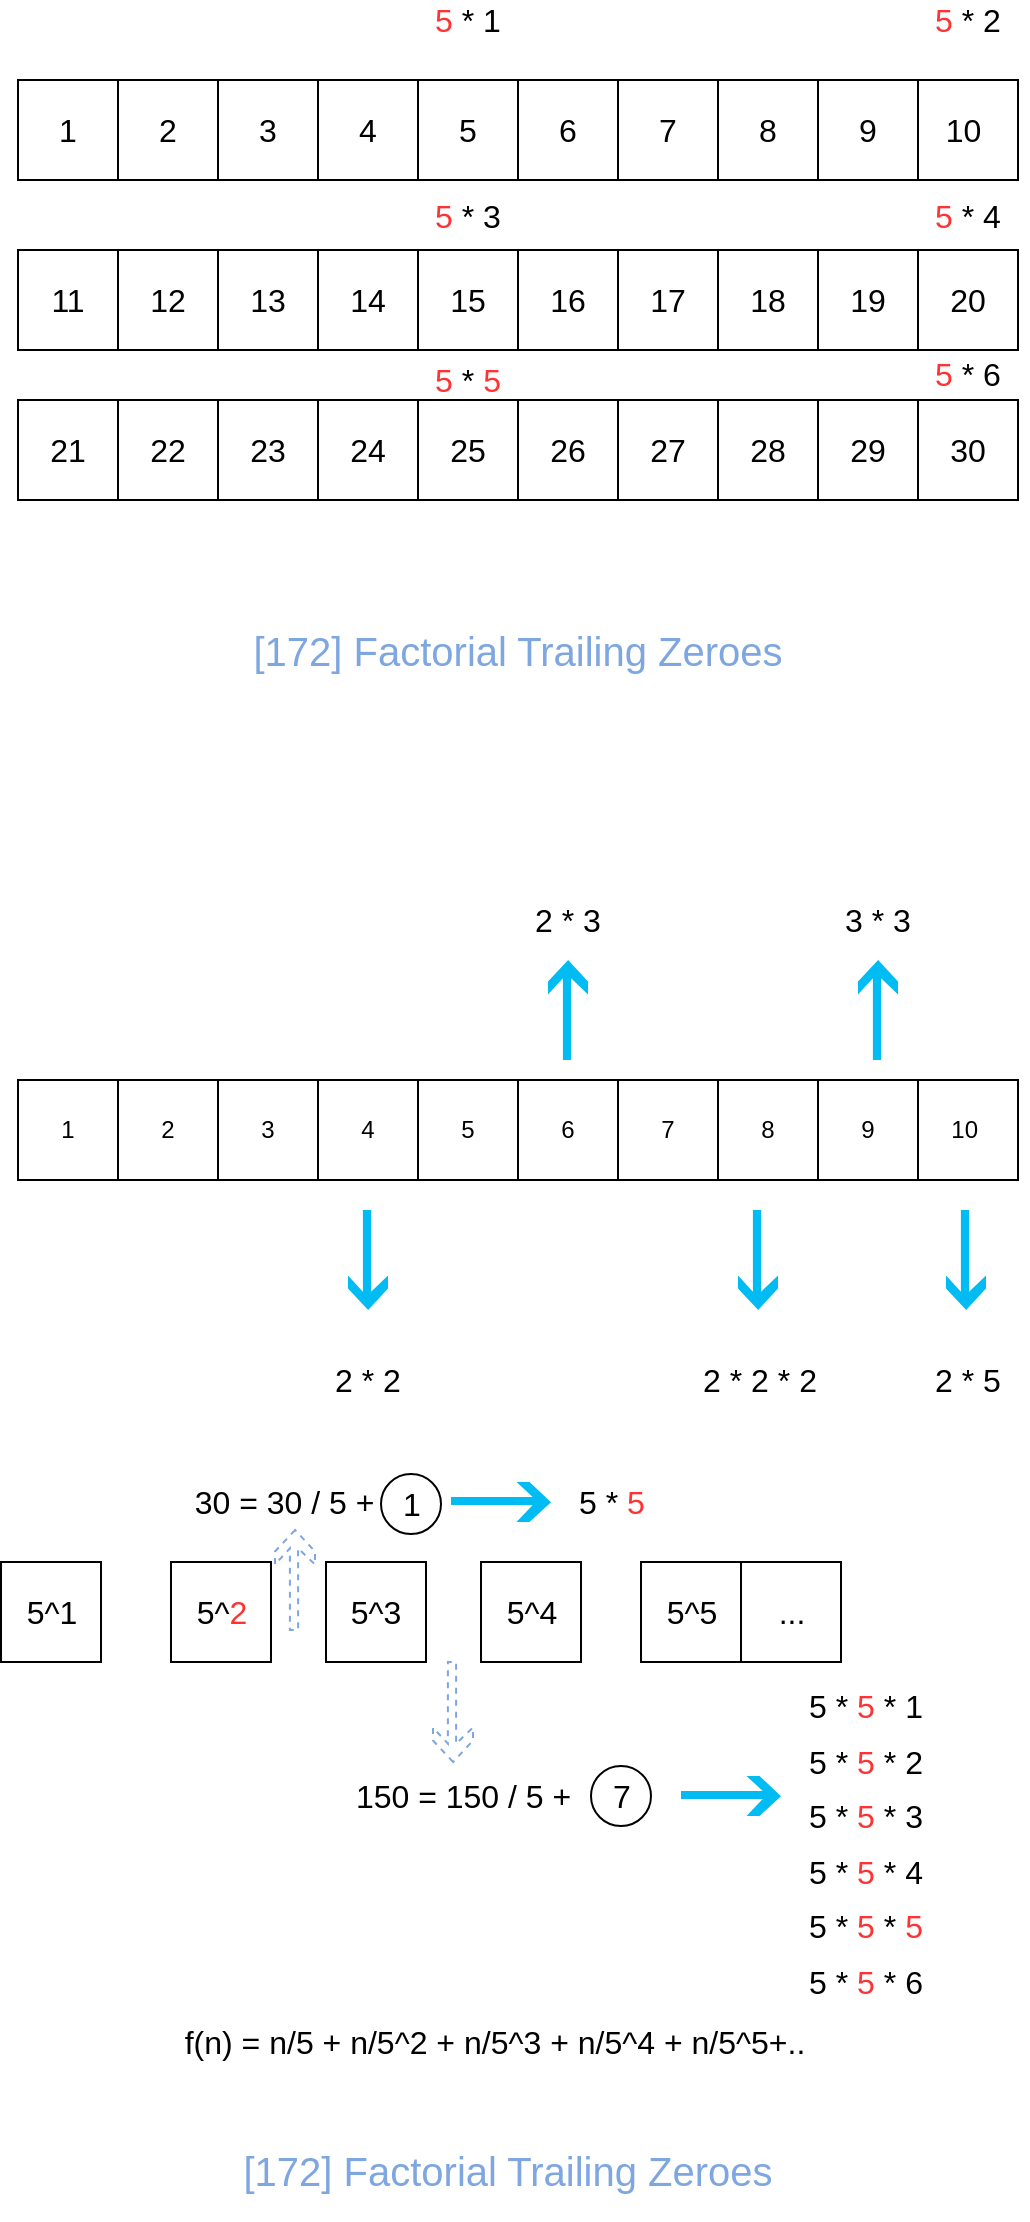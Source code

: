<mxfile version="10.6.7" type="device"><diagram id="AfA178754VddEakG0pOT" name="第 1 页"><mxGraphModel dx="1224" dy="684" grid="1" gridSize="10" guides="1" tooltips="1" connect="1" arrows="1" fold="1" page="1" pageScale="1" pageWidth="827" pageHeight="1169" math="0" shadow="0"><root><mxCell id="0"/><mxCell id="1" parent="0"/><mxCell id="xwPSEr3MRKUvFbT1bmvq-1" value="&lt;div&gt;&lt;span&gt;&lt;font color=&quot;#7ea6e0&quot; style=&quot;font-size: 20px&quot;&gt;[172] Factorial Trailing Zeroes&lt;/font&gt;&lt;/span&gt;&lt;/div&gt;" style="text;html=1;strokeColor=none;fillColor=none;align=center;verticalAlign=middle;whiteSpace=wrap;rounded=0;" vertex="1" parent="1"><mxGeometry x="260" y="340" width="320" height="50" as="geometry"/></mxCell><mxCell id="xwPSEr3MRKUvFbT1bmvq-2" value="1" style="rounded=0;whiteSpace=wrap;html=1;fontSize=16;" vertex="1" parent="1"><mxGeometry x="170" y="80" width="50" height="50" as="geometry"/></mxCell><mxCell id="xwPSEr3MRKUvFbT1bmvq-3" value="2" style="rounded=0;whiteSpace=wrap;html=1;fontSize=16;" vertex="1" parent="1"><mxGeometry x="220" y="80" width="50" height="50" as="geometry"/></mxCell><mxCell id="xwPSEr3MRKUvFbT1bmvq-4" value="3" style="rounded=0;whiteSpace=wrap;html=1;fontSize=16;" vertex="1" parent="1"><mxGeometry x="270" y="80" width="50" height="50" as="geometry"/></mxCell><mxCell id="xwPSEr3MRKUvFbT1bmvq-5" value="4" style="rounded=0;whiteSpace=wrap;html=1;fontSize=16;" vertex="1" parent="1"><mxGeometry x="320" y="80" width="50" height="50" as="geometry"/></mxCell><mxCell id="xwPSEr3MRKUvFbT1bmvq-6" value="5" style="rounded=0;whiteSpace=wrap;html=1;fontSize=16;" vertex="1" parent="1"><mxGeometry x="370" y="80" width="50" height="50" as="geometry"/></mxCell><mxCell id="xwPSEr3MRKUvFbT1bmvq-7" value="6" style="rounded=0;whiteSpace=wrap;html=1;fontSize=16;" vertex="1" parent="1"><mxGeometry x="420" y="80" width="50" height="50" as="geometry"/></mxCell><mxCell id="xwPSEr3MRKUvFbT1bmvq-8" value="7" style="rounded=0;whiteSpace=wrap;html=1;fontSize=16;" vertex="1" parent="1"><mxGeometry x="470" y="80" width="50" height="50" as="geometry"/></mxCell><mxCell id="xwPSEr3MRKUvFbT1bmvq-9" value="8" style="rounded=0;whiteSpace=wrap;html=1;fontSize=16;" vertex="1" parent="1"><mxGeometry x="520" y="80" width="50" height="50" as="geometry"/></mxCell><mxCell id="xwPSEr3MRKUvFbT1bmvq-12" value="11" style="rounded=0;whiteSpace=wrap;html=1;fontSize=16;" vertex="1" parent="1"><mxGeometry x="170" y="165" width="50" height="50" as="geometry"/></mxCell><mxCell id="xwPSEr3MRKUvFbT1bmvq-13" value="12" style="rounded=0;whiteSpace=wrap;html=1;fontSize=16;" vertex="1" parent="1"><mxGeometry x="220" y="165" width="50" height="50" as="geometry"/></mxCell><mxCell id="xwPSEr3MRKUvFbT1bmvq-14" value="13" style="rounded=0;whiteSpace=wrap;html=1;fontSize=16;" vertex="1" parent="1"><mxGeometry x="270" y="165" width="50" height="50" as="geometry"/></mxCell><mxCell id="xwPSEr3MRKUvFbT1bmvq-15" value="14" style="rounded=0;whiteSpace=wrap;html=1;fontSize=16;" vertex="1" parent="1"><mxGeometry x="320" y="165" width="50" height="50" as="geometry"/></mxCell><mxCell id="xwPSEr3MRKUvFbT1bmvq-16" value="15" style="rounded=0;whiteSpace=wrap;html=1;fontSize=16;" vertex="1" parent="1"><mxGeometry x="370" y="165" width="50" height="50" as="geometry"/></mxCell><mxCell id="xwPSEr3MRKUvFbT1bmvq-17" value="16" style="rounded=0;whiteSpace=wrap;html=1;fontSize=16;" vertex="1" parent="1"><mxGeometry x="420" y="165" width="50" height="50" as="geometry"/></mxCell><mxCell id="xwPSEr3MRKUvFbT1bmvq-18" value="17" style="rounded=0;whiteSpace=wrap;html=1;fontSize=16;" vertex="1" parent="1"><mxGeometry x="470" y="165" width="50" height="50" as="geometry"/></mxCell><mxCell id="xwPSEr3MRKUvFbT1bmvq-19" value="18" style="rounded=0;whiteSpace=wrap;html=1;fontSize=16;" vertex="1" parent="1"><mxGeometry x="520" y="165" width="50" height="50" as="geometry"/></mxCell><mxCell id="xwPSEr3MRKUvFbT1bmvq-20" value="19" style="rounded=0;whiteSpace=wrap;html=1;fontSize=16;" vertex="1" parent="1"><mxGeometry x="570" y="165" width="50" height="50" as="geometry"/></mxCell><mxCell id="xwPSEr3MRKUvFbT1bmvq-21" value="20" style="rounded=0;whiteSpace=wrap;html=1;fontSize=16;" vertex="1" parent="1"><mxGeometry x="620" y="165" width="50" height="50" as="geometry"/></mxCell><mxCell id="xwPSEr3MRKUvFbT1bmvq-22" value="21" style="rounded=0;whiteSpace=wrap;html=1;fontSize=16;" vertex="1" parent="1"><mxGeometry x="170" y="240" width="50" height="50" as="geometry"/></mxCell><mxCell id="xwPSEr3MRKUvFbT1bmvq-23" value="22" style="rounded=0;whiteSpace=wrap;html=1;fontSize=16;" vertex="1" parent="1"><mxGeometry x="220" y="240" width="50" height="50" as="geometry"/></mxCell><mxCell id="xwPSEr3MRKUvFbT1bmvq-24" value="23" style="rounded=0;whiteSpace=wrap;html=1;fontSize=16;" vertex="1" parent="1"><mxGeometry x="270" y="240" width="50" height="50" as="geometry"/></mxCell><mxCell id="xwPSEr3MRKUvFbT1bmvq-25" value="24" style="rounded=0;whiteSpace=wrap;html=1;fontSize=16;" vertex="1" parent="1"><mxGeometry x="320" y="240" width="50" height="50" as="geometry"/></mxCell><mxCell id="xwPSEr3MRKUvFbT1bmvq-26" value="9" style="rounded=0;whiteSpace=wrap;html=1;fontSize=16;" vertex="1" parent="1"><mxGeometry x="570" y="80" width="50" height="50" as="geometry"/></mxCell><mxCell id="xwPSEr3MRKUvFbT1bmvq-27" value="10&amp;nbsp;" style="rounded=0;whiteSpace=wrap;html=1;fontSize=16;" vertex="1" parent="1"><mxGeometry x="620" y="80" width="50" height="50" as="geometry"/></mxCell><mxCell id="xwPSEr3MRKUvFbT1bmvq-32" value="25" style="rounded=0;whiteSpace=wrap;html=1;fontSize=16;" vertex="1" parent="1"><mxGeometry x="370" y="240" width="50" height="50" as="geometry"/></mxCell><mxCell id="xwPSEr3MRKUvFbT1bmvq-33" value="26" style="rounded=0;whiteSpace=wrap;html=1;fontSize=16;" vertex="1" parent="1"><mxGeometry x="420" y="240" width="50" height="50" as="geometry"/></mxCell><mxCell id="xwPSEr3MRKUvFbT1bmvq-34" value="27" style="rounded=0;whiteSpace=wrap;html=1;fontSize=16;" vertex="1" parent="1"><mxGeometry x="470" y="240" width="50" height="50" as="geometry"/></mxCell><mxCell id="xwPSEr3MRKUvFbT1bmvq-35" value="28" style="rounded=0;whiteSpace=wrap;html=1;fontSize=16;" vertex="1" parent="1"><mxGeometry x="520" y="240" width="50" height="50" as="geometry"/></mxCell><mxCell id="xwPSEr3MRKUvFbT1bmvq-36" value="29" style="rounded=0;whiteSpace=wrap;html=1;fontSize=16;" vertex="1" parent="1"><mxGeometry x="570" y="240" width="50" height="50" as="geometry"/></mxCell><mxCell id="xwPSEr3MRKUvFbT1bmvq-37" value="30" style="rounded=0;whiteSpace=wrap;html=1;fontSize=16;" vertex="1" parent="1"><mxGeometry x="620" y="240" width="50" height="50" as="geometry"/></mxCell><mxCell id="xwPSEr3MRKUvFbT1bmvq-53" value="&lt;font color=&quot;#ff3333&quot; style=&quot;font-size: 16px;&quot;&gt;5&lt;/font&gt; * 2" style="text;html=1;strokeColor=none;fillColor=none;align=center;verticalAlign=middle;whiteSpace=wrap;rounded=0;fontSize=16;" vertex="1" parent="1"><mxGeometry x="625" y="40" width="40" height="20" as="geometry"/></mxCell><mxCell id="xwPSEr3MRKUvFbT1bmvq-54" value="&lt;font color=&quot;#ff3333&quot; style=&quot;font-size: 16px;&quot;&gt;5&lt;/font&gt; * 3" style="text;html=1;strokeColor=none;fillColor=none;align=center;verticalAlign=middle;whiteSpace=wrap;rounded=0;fontSize=16;" vertex="1" parent="1"><mxGeometry x="375" y="137.5" width="40" height="20" as="geometry"/></mxCell><mxCell id="xwPSEr3MRKUvFbT1bmvq-55" value="&lt;font color=&quot;#ff3333&quot; style=&quot;font-size: 16px;&quot;&gt;5&lt;/font&gt; * 4" style="text;html=1;strokeColor=none;fillColor=none;align=center;verticalAlign=middle;whiteSpace=wrap;rounded=0;fontSize=16;" vertex="1" parent="1"><mxGeometry x="625" y="137.5" width="40" height="20" as="geometry"/></mxCell><mxCell id="xwPSEr3MRKUvFbT1bmvq-56" value="&lt;font color=&quot;#ff3333&quot; style=&quot;font-size: 16px&quot;&gt;5&lt;/font&gt; * &lt;font color=&quot;#ff3333&quot;&gt;5&lt;/font&gt;" style="text;html=1;strokeColor=none;fillColor=none;align=center;verticalAlign=middle;whiteSpace=wrap;rounded=0;fontSize=16;" vertex="1" parent="1"><mxGeometry x="375" y="220" width="40" height="20" as="geometry"/></mxCell><mxCell id="xwPSEr3MRKUvFbT1bmvq-57" value="&lt;font color=&quot;#ff3333&quot; style=&quot;font-size: 16px&quot;&gt;5&lt;/font&gt; * 6" style="text;html=1;strokeColor=none;fillColor=none;align=center;verticalAlign=middle;whiteSpace=wrap;rounded=0;fontSize=16;" vertex="1" parent="1"><mxGeometry x="625" y="217" width="40" height="20" as="geometry"/></mxCell><mxCell id="xwPSEr3MRKUvFbT1bmvq-58" value="&lt;font color=&quot;#ff3333&quot; style=&quot;font-size: 16px&quot;&gt;5&lt;/font&gt; * 1" style="text;html=1;strokeColor=none;fillColor=none;align=center;verticalAlign=middle;whiteSpace=wrap;rounded=0;fontSize=16;" vertex="1" parent="1"><mxGeometry x="375" y="40" width="40" height="20" as="geometry"/></mxCell><mxCell id="xwPSEr3MRKUvFbT1bmvq-61" value="1" style="rounded=0;whiteSpace=wrap;html=1;" vertex="1" parent="1"><mxGeometry x="170" y="580" width="50" height="50" as="geometry"/></mxCell><mxCell id="xwPSEr3MRKUvFbT1bmvq-62" value="2" style="rounded=0;whiteSpace=wrap;html=1;" vertex="1" parent="1"><mxGeometry x="220" y="580" width="50" height="50" as="geometry"/></mxCell><mxCell id="xwPSEr3MRKUvFbT1bmvq-63" value="3" style="rounded=0;whiteSpace=wrap;html=1;" vertex="1" parent="1"><mxGeometry x="270" y="580" width="50" height="50" as="geometry"/></mxCell><mxCell id="xwPSEr3MRKUvFbT1bmvq-64" value="4" style="rounded=0;whiteSpace=wrap;html=1;" vertex="1" parent="1"><mxGeometry x="320" y="580" width="50" height="50" as="geometry"/></mxCell><mxCell id="xwPSEr3MRKUvFbT1bmvq-65" value="5" style="rounded=0;whiteSpace=wrap;html=1;" vertex="1" parent="1"><mxGeometry x="370" y="580" width="50" height="50" as="geometry"/></mxCell><mxCell id="xwPSEr3MRKUvFbT1bmvq-66" value="6" style="rounded=0;whiteSpace=wrap;html=1;" vertex="1" parent="1"><mxGeometry x="420" y="580" width="50" height="50" as="geometry"/></mxCell><mxCell id="xwPSEr3MRKUvFbT1bmvq-67" value="7" style="rounded=0;whiteSpace=wrap;html=1;" vertex="1" parent="1"><mxGeometry x="470" y="580" width="50" height="50" as="geometry"/></mxCell><mxCell id="xwPSEr3MRKUvFbT1bmvq-68" value="8" style="rounded=0;whiteSpace=wrap;html=1;" vertex="1" parent="1"><mxGeometry x="520" y="580" width="50" height="50" as="geometry"/></mxCell><mxCell id="xwPSEr3MRKUvFbT1bmvq-69" value="9" style="rounded=0;whiteSpace=wrap;html=1;" vertex="1" parent="1"><mxGeometry x="570" y="580" width="50" height="50" as="geometry"/></mxCell><mxCell id="xwPSEr3MRKUvFbT1bmvq-70" value="10&amp;nbsp;" style="rounded=0;whiteSpace=wrap;html=1;" vertex="1" parent="1"><mxGeometry x="620" y="580" width="50" height="50" as="geometry"/></mxCell><mxCell id="xwPSEr3MRKUvFbT1bmvq-72" value="" style="pointerEvents=1;shadow=0;dashed=0;html=1;strokeColor=none;labelPosition=center;verticalLabelPosition=bottom;verticalAlign=top;align=center;shape=mxgraph.mscae.deprecated.poster_arrow;fillColor=#00BCF2;rounded=1;" vertex="1" parent="1"><mxGeometry x="335" y="645" width="20" height="50" as="geometry"/></mxCell><mxCell id="xwPSEr3MRKUvFbT1bmvq-75" value="2 * 2" style="text;html=1;strokeColor=none;fillColor=none;align=center;verticalAlign=middle;whiteSpace=wrap;rounded=0;fontSize=16;" vertex="1" parent="1"><mxGeometry x="325" y="720" width="40" height="20" as="geometry"/></mxCell><mxCell id="xwPSEr3MRKUvFbT1bmvq-76" value="" style="pointerEvents=1;shadow=0;dashed=0;html=1;strokeColor=none;labelPosition=center;verticalLabelPosition=bottom;verticalAlign=top;align=center;shape=mxgraph.mscae.deprecated.poster_arrow;fillColor=#00BCF2;rounded=1;flipH=0;flipV=1;" vertex="1" parent="1"><mxGeometry x="435" y="520" width="20" height="50" as="geometry"/></mxCell><mxCell id="xwPSEr3MRKUvFbT1bmvq-77" value="2 * 3" style="text;html=1;strokeColor=none;fillColor=none;align=center;verticalAlign=middle;whiteSpace=wrap;rounded=0;fontSize=16;" vertex="1" parent="1"><mxGeometry x="425" y="490" width="40" height="20" as="geometry"/></mxCell><mxCell id="xwPSEr3MRKUvFbT1bmvq-78" value="" style="pointerEvents=1;shadow=0;dashed=0;html=1;strokeColor=none;labelPosition=center;verticalLabelPosition=bottom;verticalAlign=top;align=center;shape=mxgraph.mscae.deprecated.poster_arrow;fillColor=#00BCF2;rounded=1;" vertex="1" parent="1"><mxGeometry x="530" y="645" width="20" height="50" as="geometry"/></mxCell><mxCell id="xwPSEr3MRKUvFbT1bmvq-79" value="2 * 2 * 2" style="text;html=1;strokeColor=none;fillColor=none;align=center;verticalAlign=middle;whiteSpace=wrap;rounded=0;fontSize=16;" vertex="1" parent="1"><mxGeometry x="511" y="720" width="60" height="20" as="geometry"/></mxCell><mxCell id="xwPSEr3MRKUvFbT1bmvq-80" value="" style="pointerEvents=1;shadow=0;dashed=0;html=1;strokeColor=none;labelPosition=center;verticalLabelPosition=bottom;verticalAlign=top;align=center;shape=mxgraph.mscae.deprecated.poster_arrow;fillColor=#00BCF2;rounded=1;flipH=0;flipV=1;" vertex="1" parent="1"><mxGeometry x="590" y="520" width="20" height="50" as="geometry"/></mxCell><mxCell id="xwPSEr3MRKUvFbT1bmvq-81" value="3 * 3" style="text;html=1;strokeColor=none;fillColor=none;align=center;verticalAlign=middle;whiteSpace=wrap;rounded=0;fontSize=16;" vertex="1" parent="1"><mxGeometry x="580" y="490" width="40" height="20" as="geometry"/></mxCell><mxCell id="xwPSEr3MRKUvFbT1bmvq-83" value="" style="pointerEvents=1;shadow=0;dashed=0;html=1;strokeColor=none;labelPosition=center;verticalLabelPosition=bottom;verticalAlign=top;align=center;shape=mxgraph.mscae.deprecated.poster_arrow;fillColor=#00BCF2;rounded=1;" vertex="1" parent="1"><mxGeometry x="634" y="645" width="20" height="50" as="geometry"/></mxCell><mxCell id="xwPSEr3MRKUvFbT1bmvq-84" value="2 * &lt;font style=&quot;font-size: 16px&quot;&gt;5&lt;/font&gt;" style="text;html=1;strokeColor=none;fillColor=none;align=center;verticalAlign=middle;whiteSpace=wrap;rounded=0;fontSize=16;" vertex="1" parent="1"><mxGeometry x="615" y="720" width="60" height="20" as="geometry"/></mxCell><mxCell id="xwPSEr3MRKUvFbT1bmvq-85" value="&lt;div&gt;&lt;span&gt;&lt;font color=&quot;#7ea6e0&quot; style=&quot;font-size: 20px&quot;&gt;[172] Factorial Trailing Zeroes&lt;/font&gt;&lt;/span&gt;&lt;/div&gt;" style="text;html=1;strokeColor=none;fillColor=none;align=center;verticalAlign=middle;whiteSpace=wrap;rounded=0;" vertex="1" parent="1"><mxGeometry x="255" y="1100" width="320" height="50" as="geometry"/></mxCell><mxCell id="xwPSEr3MRKUvFbT1bmvq-87" value="5^1" style="rounded=0;whiteSpace=wrap;html=1;fontSize=16;" vertex="1" parent="1"><mxGeometry x="161.5" y="821" width="50" height="50" as="geometry"/></mxCell><mxCell id="xwPSEr3MRKUvFbT1bmvq-88" value="5^&lt;font color=&quot;#ff3333&quot;&gt;2&lt;/font&gt;" style="rounded=0;whiteSpace=wrap;html=1;fontSize=16;" vertex="1" parent="1"><mxGeometry x="246.5" y="821" width="50" height="50" as="geometry"/></mxCell><mxCell id="xwPSEr3MRKUvFbT1bmvq-89" value="5^3" style="rounded=0;whiteSpace=wrap;html=1;fontSize=16;" vertex="1" parent="1"><mxGeometry x="324" y="821" width="50" height="50" as="geometry"/></mxCell><mxCell id="xwPSEr3MRKUvFbT1bmvq-90" value="5^4" style="rounded=0;whiteSpace=wrap;html=1;fontSize=16;" vertex="1" parent="1"><mxGeometry x="401.5" y="821" width="50" height="50" as="geometry"/></mxCell><mxCell id="xwPSEr3MRKUvFbT1bmvq-91" value="5^5" style="rounded=0;whiteSpace=wrap;html=1;fontSize=16;" vertex="1" parent="1"><mxGeometry x="481.5" y="821" width="50" height="50" as="geometry"/></mxCell><mxCell id="xwPSEr3MRKUvFbT1bmvq-92" value="..." style="rounded=0;whiteSpace=wrap;html=1;fontSize=16;" vertex="1" parent="1"><mxGeometry x="531.5" y="821" width="50" height="50" as="geometry"/></mxCell><mxCell id="xwPSEr3MRKUvFbT1bmvq-94" value="30 = 30 / 5 +&amp;nbsp;" style="text;html=1;strokeColor=none;fillColor=none;align=center;verticalAlign=middle;whiteSpace=wrap;rounded=0;fontSize=16;" vertex="1" parent="1"><mxGeometry x="243.5" y="781" width="123" height="20" as="geometry"/></mxCell><mxCell id="xwPSEr3MRKUvFbT1bmvq-95" value="" style="pointerEvents=1;shadow=0;dashed=1;html=1;strokeColor=#7EA6E0;labelPosition=center;verticalLabelPosition=bottom;verticalAlign=top;align=center;shape=mxgraph.mscae.deprecated.poster_arrow;fillColor=none;rounded=1;flipV=1;" vertex="1" parent="1"><mxGeometry x="298.5" y="805" width="20" height="50" as="geometry"/></mxCell><mxCell id="xwPSEr3MRKUvFbT1bmvq-97" value="f(n) =&amp;nbsp;&lt;span&gt;n/&lt;/span&gt;&lt;span&gt;5&lt;/span&gt;&lt;span&gt; + n/&lt;/span&gt;&lt;span&gt;5^2&lt;/span&gt;&lt;span&gt; + n/&lt;/span&gt;&lt;span&gt;5^3&lt;/span&gt;&lt;span&gt; + n/&lt;/span&gt;&lt;span&gt;5^4&lt;/span&gt;&lt;span&gt; + n/5^5&lt;/span&gt;&lt;span&gt;+..&lt;/span&gt;" style="text;html=1;strokeColor=none;fillColor=none;align=center;verticalAlign=middle;whiteSpace=wrap;rounded=0;fontSize=16;" vertex="1" parent="1"><mxGeometry x="221.5" y="1051" width="373" height="20" as="geometry"/></mxCell><mxCell id="xwPSEr3MRKUvFbT1bmvq-98" value="150 = 150 / 5 +&amp;nbsp;" style="text;html=1;strokeColor=none;fillColor=none;align=center;verticalAlign=middle;whiteSpace=wrap;rounded=0;fontSize=16;flipV=0;" vertex="1" parent="1"><mxGeometry x="317.5" y="928" width="154" height="20" as="geometry"/></mxCell><mxCell id="xwPSEr3MRKUvFbT1bmvq-99" value="" style="pointerEvents=1;shadow=0;dashed=1;html=1;strokeColor=#7EA6E0;labelPosition=center;verticalLabelPosition=bottom;verticalAlign=top;align=center;shape=mxgraph.mscae.deprecated.poster_arrow;fillColor=none;rounded=1;flipV=0;" vertex="1" parent="1"><mxGeometry x="377.5" y="871" width="20" height="50" as="geometry"/></mxCell><mxCell id="xwPSEr3MRKUvFbT1bmvq-100" value="1" style="ellipse;whiteSpace=wrap;html=1;aspect=fixed;rounded=1;fontSize=16;" vertex="1" parent="1"><mxGeometry x="351.5" y="777" width="30" height="30" as="geometry"/></mxCell><mxCell id="xwPSEr3MRKUvFbT1bmvq-103" value="" style="pointerEvents=1;shadow=0;dashed=0;html=1;strokeColor=none;labelPosition=center;verticalLabelPosition=bottom;verticalAlign=top;align=center;shape=mxgraph.mscae.deprecated.poster_arrow;fillColor=#00BCF2;rounded=1;flipV=0;flipH=1;direction=south;" vertex="1" parent="1"><mxGeometry x="386.5" y="781" width="50" height="20" as="geometry"/></mxCell><mxCell id="xwPSEr3MRKUvFbT1bmvq-104" value="5 * &lt;font color=&quot;#ff3333&quot;&gt;5&lt;/font&gt;" style="text;html=1;strokeColor=none;fillColor=none;align=center;verticalAlign=middle;whiteSpace=wrap;rounded=0;fontSize=16;" vertex="1" parent="1"><mxGeometry x="446.5" y="781" width="40" height="20" as="geometry"/></mxCell><mxCell id="xwPSEr3MRKUvFbT1bmvq-105" value="7" style="ellipse;whiteSpace=wrap;html=1;aspect=fixed;rounded=1;fontSize=16;" vertex="1" parent="1"><mxGeometry x="456.5" y="923" width="30" height="30" as="geometry"/></mxCell><mxCell id="xwPSEr3MRKUvFbT1bmvq-108" value="" style="pointerEvents=1;shadow=0;dashed=0;html=1;strokeColor=none;labelPosition=center;verticalLabelPosition=bottom;verticalAlign=top;align=center;shape=mxgraph.mscae.deprecated.poster_arrow;fillColor=#00BCF2;rounded=1;flipV=0;flipH=1;direction=south;" vertex="1" parent="1"><mxGeometry x="501.5" y="928" width="50" height="20" as="geometry"/></mxCell><mxCell id="xwPSEr3MRKUvFbT1bmvq-109" value="5 * &lt;font color=&quot;#ff3333&quot;&gt;5&lt;/font&gt; * 1" style="text;html=1;strokeColor=none;fillColor=none;align=center;verticalAlign=middle;whiteSpace=wrap;rounded=0;fontSize=16;" vertex="1" parent="1"><mxGeometry x="558.5" y="883" width="70" height="20" as="geometry"/></mxCell><mxCell id="xwPSEr3MRKUvFbT1bmvq-110" value="5 * &lt;font color=&quot;#ff3333&quot;&gt;5&lt;/font&gt; * 2" style="text;html=1;strokeColor=none;fillColor=none;align=center;verticalAlign=middle;whiteSpace=wrap;rounded=0;fontSize=16;" vertex="1" parent="1"><mxGeometry x="558.5" y="911" width="70" height="20" as="geometry"/></mxCell><mxCell id="xwPSEr3MRKUvFbT1bmvq-111" value="5 * &lt;font color=&quot;#ff3333&quot;&gt;5&lt;/font&gt; * 3" style="text;html=1;strokeColor=none;fillColor=none;align=center;verticalAlign=middle;whiteSpace=wrap;rounded=0;fontSize=16;" vertex="1" parent="1"><mxGeometry x="558.5" y="938" width="70" height="20" as="geometry"/></mxCell><mxCell id="xwPSEr3MRKUvFbT1bmvq-112" value="5 * &lt;font color=&quot;#ff3333&quot;&gt;5&lt;/font&gt; * 4" style="text;html=1;strokeColor=none;fillColor=none;align=center;verticalAlign=middle;whiteSpace=wrap;rounded=0;fontSize=16;" vertex="1" parent="1"><mxGeometry x="558.5" y="966" width="70" height="20" as="geometry"/></mxCell><mxCell id="xwPSEr3MRKUvFbT1bmvq-113" value="5 * &lt;font color=&quot;#ff3333&quot;&gt;5&lt;/font&gt; * &lt;font color=&quot;#ff3333&quot;&gt;5&lt;/font&gt;" style="text;html=1;strokeColor=none;fillColor=none;align=center;verticalAlign=middle;whiteSpace=wrap;rounded=0;fontSize=16;" vertex="1" parent="1"><mxGeometry x="558.5" y="993" width="70" height="20" as="geometry"/></mxCell><mxCell id="xwPSEr3MRKUvFbT1bmvq-114" value="5 * &lt;font color=&quot;#ff3333&quot;&gt;5&lt;/font&gt; * 6" style="text;html=1;strokeColor=none;fillColor=none;align=center;verticalAlign=middle;whiteSpace=wrap;rounded=0;fontSize=16;" vertex="1" parent="1"><mxGeometry x="558.5" y="1021" width="70" height="20" as="geometry"/></mxCell></root></mxGraphModel></diagram></mxfile>